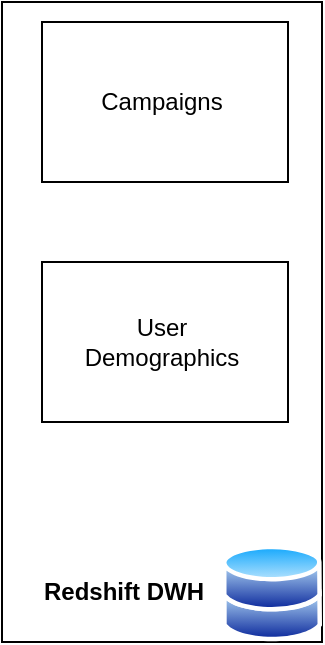 <mxfile version="21.7.4" type="github">
  <diagram name="Page-1" id="XPvFYeZU_mqQ_57prnjv">
    <mxGraphModel dx="880" dy="446" grid="1" gridSize="10" guides="1" tooltips="1" connect="1" arrows="1" fold="1" page="1" pageScale="1" pageWidth="827" pageHeight="1169" math="0" shadow="0">
      <root>
        <mxCell id="0" />
        <mxCell id="1" parent="0" />
        <mxCell id="rWK_Hk4ZgVPo0p1i_7MY-1" value="" style="rounded=0;whiteSpace=wrap;html=1;" vertex="1" parent="1">
          <mxGeometry x="40" y="40" width="160" height="320" as="geometry" />
        </mxCell>
        <mxCell id="rWK_Hk4ZgVPo0p1i_7MY-4" value="" style="rounded=0;whiteSpace=wrap;html=1;" vertex="1" parent="1">
          <mxGeometry x="60" y="50" width="123" height="80" as="geometry" />
        </mxCell>
        <mxCell id="rWK_Hk4ZgVPo0p1i_7MY-6" value="" style="rounded=0;whiteSpace=wrap;html=1;" vertex="1" parent="1">
          <mxGeometry x="60" y="170" width="123" height="80" as="geometry" />
        </mxCell>
        <mxCell id="rWK_Hk4ZgVPo0p1i_7MY-7" value="&lt;b&gt;Redshift DWH&lt;/b&gt;" style="text;html=1;strokeColor=none;fillColor=none;align=center;verticalAlign=middle;whiteSpace=wrap;rounded=0;" vertex="1" parent="1">
          <mxGeometry x="50" y="310" width="102" height="50" as="geometry" />
        </mxCell>
        <mxCell id="rWK_Hk4ZgVPo0p1i_7MY-8" value="Campaigns" style="text;html=1;strokeColor=none;fillColor=none;align=center;verticalAlign=middle;whiteSpace=wrap;rounded=0;" vertex="1" parent="1">
          <mxGeometry x="69" y="65" width="102" height="50" as="geometry" />
        </mxCell>
        <mxCell id="rWK_Hk4ZgVPo0p1i_7MY-9" value="User Demographics" style="text;html=1;strokeColor=none;fillColor=none;align=center;verticalAlign=middle;whiteSpace=wrap;rounded=0;" vertex="1" parent="1">
          <mxGeometry x="69" y="185" width="102" height="50" as="geometry" />
        </mxCell>
        <mxCell id="rWK_Hk4ZgVPo0p1i_7MY-10" value="" style="image;aspect=fixed;perimeter=ellipsePerimeter;html=1;align=center;shadow=0;dashed=0;spacingTop=3;image=img/lib/active_directory/databases.svg;" vertex="1" parent="1">
          <mxGeometry x="150" y="311" width="50" height="49" as="geometry" />
        </mxCell>
      </root>
    </mxGraphModel>
  </diagram>
</mxfile>
